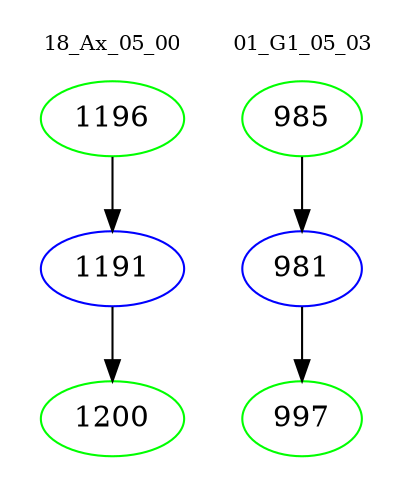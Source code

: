 digraph{
subgraph cluster_0 {
color = white
label = "18_Ax_05_00";
fontsize=10;
T0_1196 [label="1196", color="green"]
T0_1196 -> T0_1191 [color="black"]
T0_1191 [label="1191", color="blue"]
T0_1191 -> T0_1200 [color="black"]
T0_1200 [label="1200", color="green"]
}
subgraph cluster_1 {
color = white
label = "01_G1_05_03";
fontsize=10;
T1_985 [label="985", color="green"]
T1_985 -> T1_981 [color="black"]
T1_981 [label="981", color="blue"]
T1_981 -> T1_997 [color="black"]
T1_997 [label="997", color="green"]
}
}
